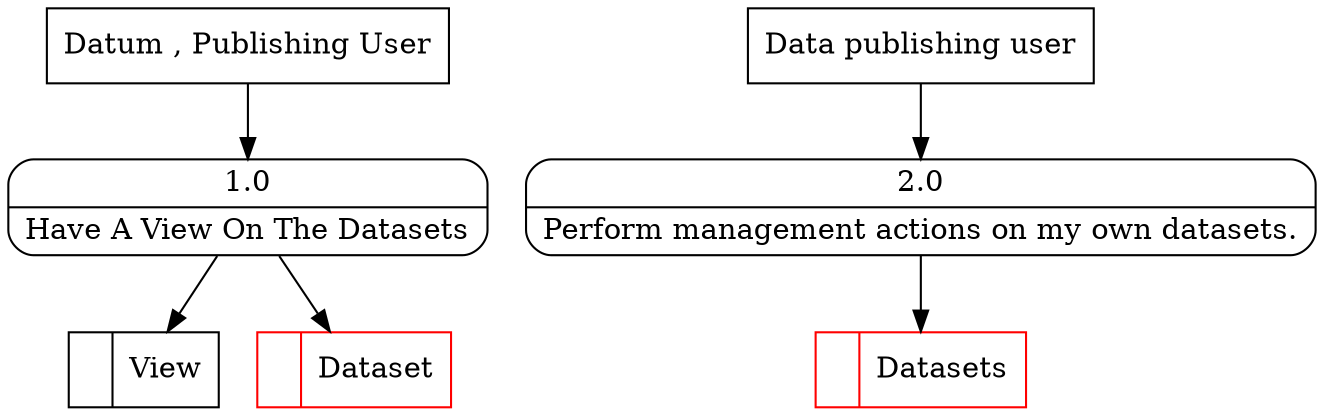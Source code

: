 digraph dfd2{ 
node[shape=record]
200 [label="<f0>  |<f1> View " ];
201 [label="<f0>  |<f1> Dataset " color=red];
202 [label="Datum , Publishing User" shape=box];
203 [label="{<f0> 1.0|<f1> Have A View On The Datasets }" shape=Mrecord];
2 [label="{<f0> 2.0|<f1> Perform management actions on my own datasets. }" shape=Mrecord];
1000 [label="Data publishing user" shape=box];
1000 -> 2
1002 [label="<f0>  |<f1> Datasets " color=red];
2 -> 1002
202 -> 203
203 -> 200
203 -> 201
}